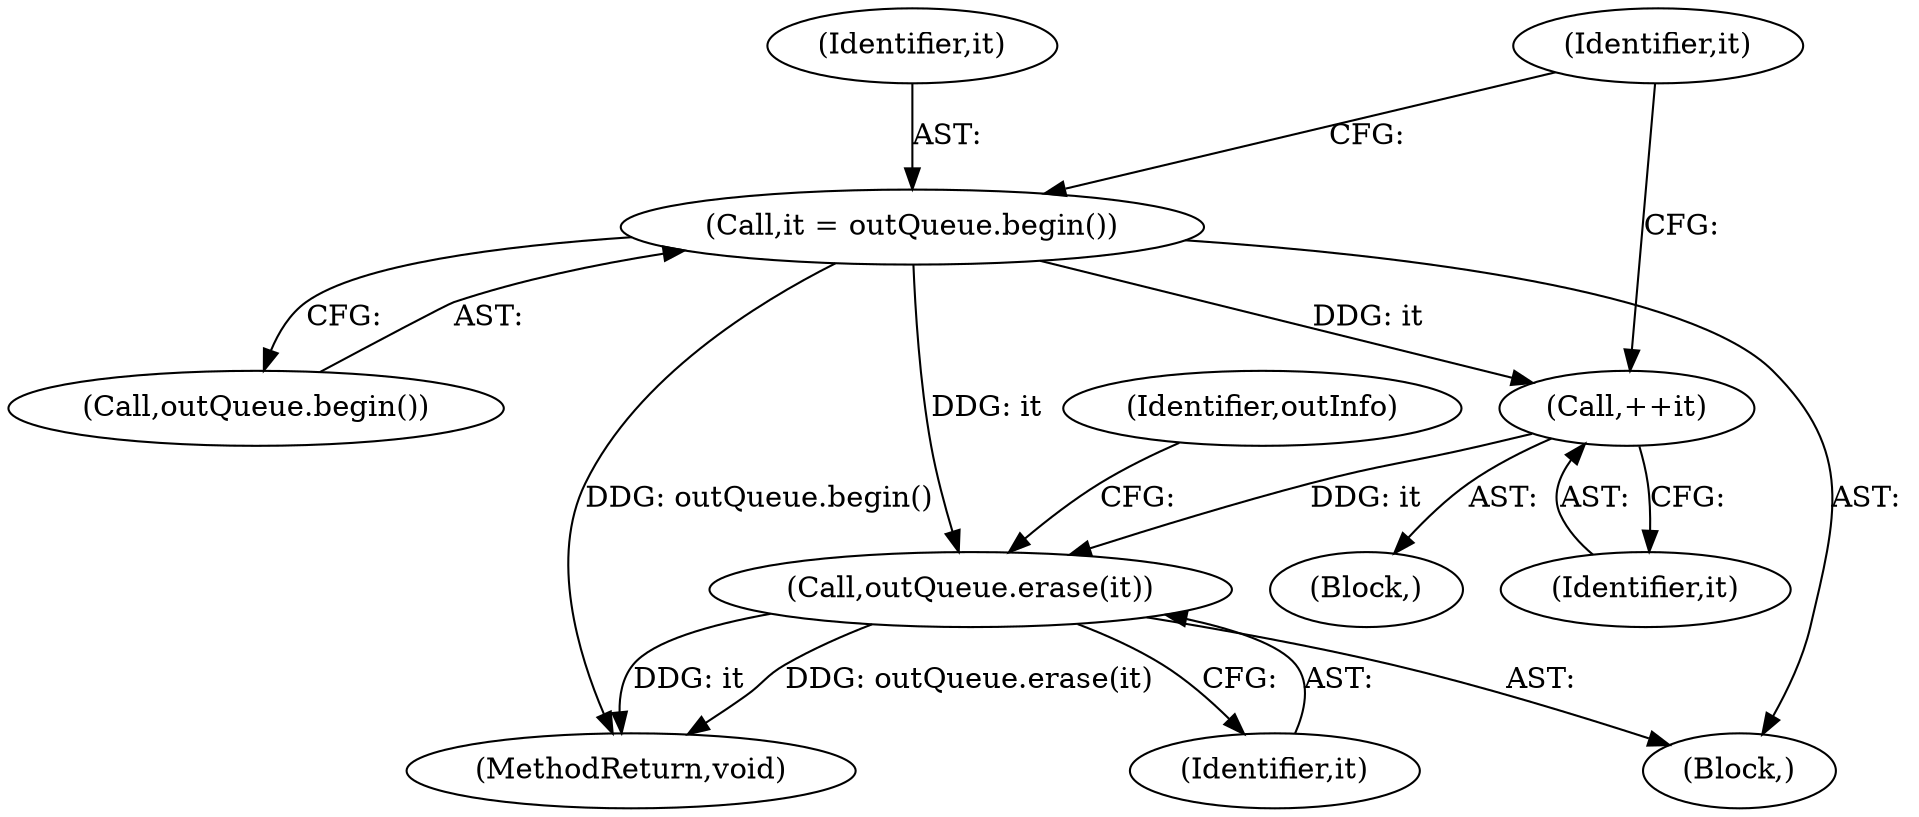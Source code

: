 digraph "0_Android_d2f47191538837e796e2b10c1ff7e1ee35f6e0ab@pointer" {
"1000603" [label="(Call,outQueue.erase(it))"];
"1000591" [label="(Call,++it)"];
"1000580" [label="(Call,it = outQueue.begin())"];
"1000606" [label="(Identifier,outInfo)"];
"1000615" [label="(MethodReturn,void)"];
"1000603" [label="(Call,outQueue.erase(it))"];
"1000604" [label="(Identifier,it)"];
"1000590" [label="(Block,)"];
"1000582" [label="(Call,outQueue.begin())"];
"1000581" [label="(Identifier,it)"];
"1000129" [label="(Block,)"];
"1000591" [label="(Call,++it)"];
"1000592" [label="(Identifier,it)"];
"1000587" [label="(Identifier,it)"];
"1000580" [label="(Call,it = outQueue.begin())"];
"1000603" -> "1000129"  [label="AST: "];
"1000603" -> "1000604"  [label="CFG: "];
"1000604" -> "1000603"  [label="AST: "];
"1000606" -> "1000603"  [label="CFG: "];
"1000603" -> "1000615"  [label="DDG: it"];
"1000603" -> "1000615"  [label="DDG: outQueue.erase(it)"];
"1000591" -> "1000603"  [label="DDG: it"];
"1000580" -> "1000603"  [label="DDG: it"];
"1000591" -> "1000590"  [label="AST: "];
"1000591" -> "1000592"  [label="CFG: "];
"1000592" -> "1000591"  [label="AST: "];
"1000587" -> "1000591"  [label="CFG: "];
"1000580" -> "1000591"  [label="DDG: it"];
"1000580" -> "1000129"  [label="AST: "];
"1000580" -> "1000582"  [label="CFG: "];
"1000581" -> "1000580"  [label="AST: "];
"1000582" -> "1000580"  [label="AST: "];
"1000587" -> "1000580"  [label="CFG: "];
"1000580" -> "1000615"  [label="DDG: outQueue.begin()"];
}
